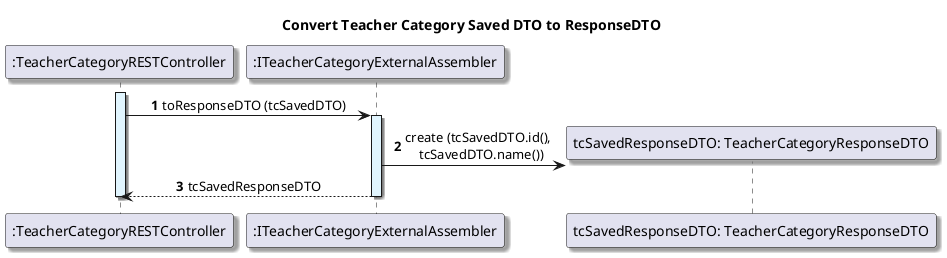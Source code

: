 @startuml

title Convert Teacher Category Saved DTO to ResponseDTO

autonumber
skinparam {
  ActivityPadding 2
  ActivityMargin 2
  BoxPadding 2
}
skinparam defaultTextAlignment center
skinparam shadowing true

participant ":TeacherCategoryRESTController" as Controller
participant ":ITeacherCategoryExternalAssembler" as tcAssembler
activate Controller #E1F5FE
Controller -> tcAssembler: toResponseDTO (tcSavedDTO)
activate tcAssembler #E1F5FE

create "tcSavedResponseDTO: TeacherCategoryResponseDTO"
tcAssembler -> "tcSavedResponseDTO: TeacherCategoryResponseDTO": create (tcSavedDTO.id(), \n tcSavedDTO.name())

tcAssembler --> Controller: tcSavedResponseDTO
deactivate tcAssembler
deactivate Controller

@enduml